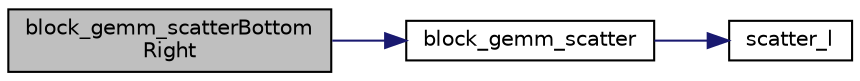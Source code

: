 digraph "block_gemm_scatterBottomRight"
{
 // LATEX_PDF_SIZE
  edge [fontname="Helvetica",fontsize="10",labelfontname="Helvetica",labelfontsize="10"];
  node [fontname="Helvetica",fontsize="10",shape=record];
  rankdir="LR";
  Node1 [label="block_gemm_scatterBottom\lRight",height=0.2,width=0.4,color="black", fillcolor="grey75", style="filled", fontcolor="black",tooltip=" "];
  Node1 -> Node2 [color="midnightblue",fontsize="10",style="solid",fontname="Helvetica"];
  Node2 [label="block_gemm_scatter",height=0.2,width=0.4,color="black", fillcolor="white", style="filled",URL="$scatter_8c.html#ae59cd8ac308235bfad3bd45dcf6f98bf",tooltip=" "];
  Node2 -> Node3 [color="midnightblue",fontsize="10",style="solid",fontname="Helvetica"];
  Node3 [label="scatter_l",height=0.2,width=0.4,color="black", fillcolor="white", style="filled",URL="$scatter_8c.html#abb4156726f9f40e4a9083bb80f562b00",tooltip=" "];
}
